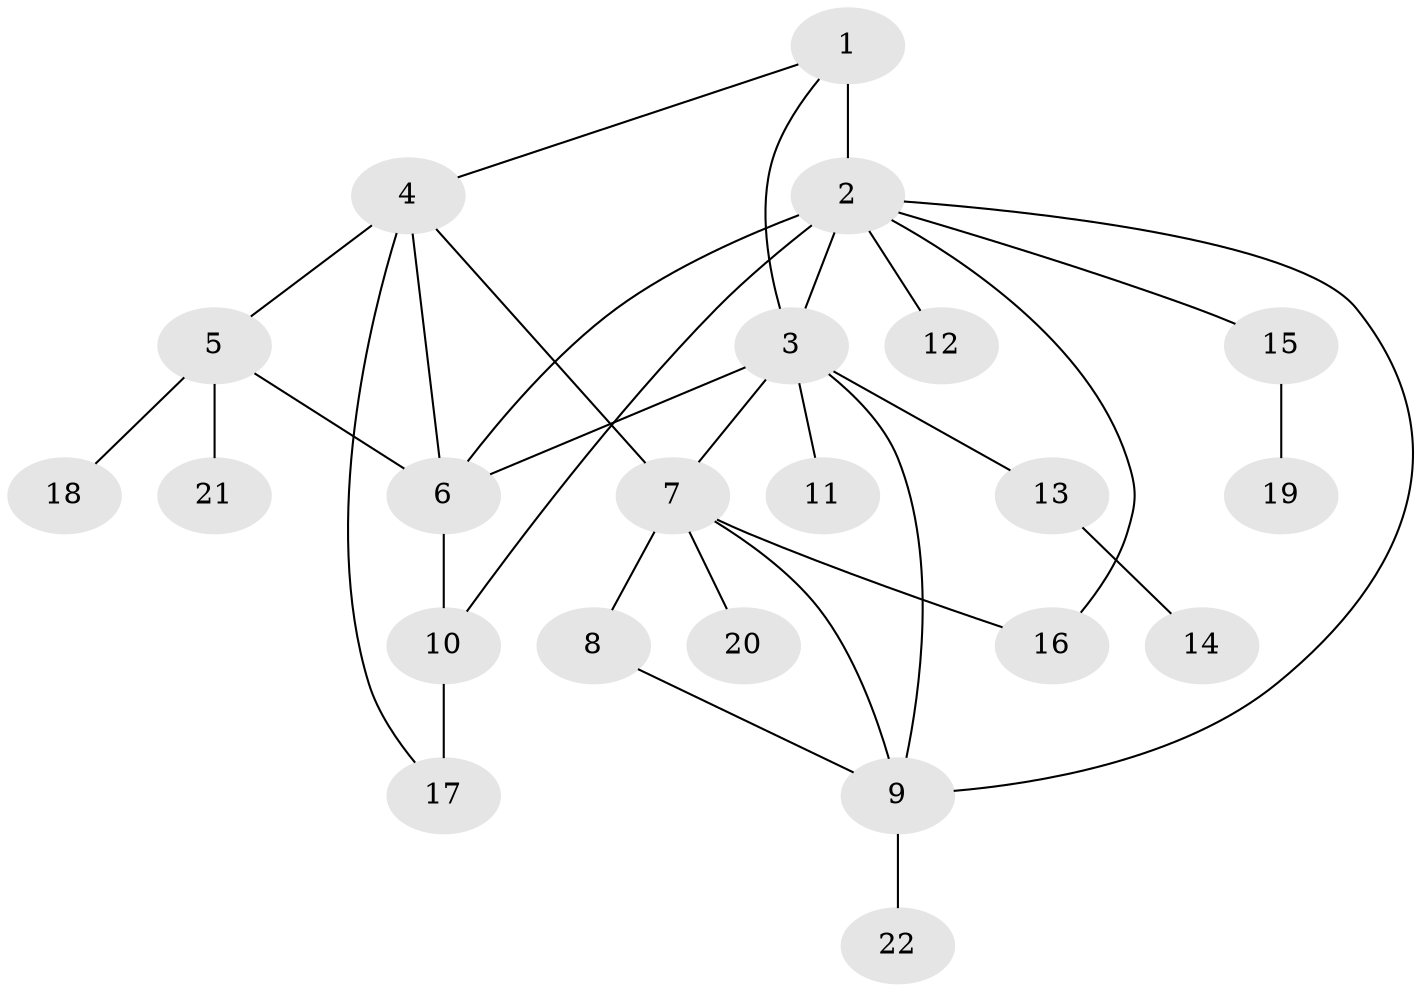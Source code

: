 // original degree distribution, {3: 0.05555555555555555, 9: 0.027777777777777776, 4: 0.041666666666666664, 7: 0.041666666666666664, 5: 0.027777777777777776, 8: 0.041666666666666664, 6: 0.027777777777777776, 1: 0.5694444444444444, 2: 0.16666666666666666}
// Generated by graph-tools (version 1.1) at 2025/52/03/04/25 22:52:31]
// undirected, 22 vertices, 32 edges
graph export_dot {
  node [color=gray90,style=filled];
  1;
  2;
  3;
  4;
  5;
  6;
  7;
  8;
  9;
  10;
  11;
  12;
  13;
  14;
  15;
  16;
  17;
  18;
  19;
  20;
  21;
  22;
  1 -- 2 [weight=3.0];
  1 -- 3 [weight=1.0];
  1 -- 4 [weight=1.0];
  2 -- 3 [weight=2.0];
  2 -- 6 [weight=1.0];
  2 -- 9 [weight=1.0];
  2 -- 10 [weight=1.0];
  2 -- 12 [weight=1.0];
  2 -- 15 [weight=1.0];
  2 -- 16 [weight=1.0];
  3 -- 6 [weight=2.0];
  3 -- 7 [weight=1.0];
  3 -- 9 [weight=1.0];
  3 -- 11 [weight=1.0];
  3 -- 13 [weight=1.0];
  4 -- 5 [weight=1.0];
  4 -- 6 [weight=2.0];
  4 -- 7 [weight=1.0];
  4 -- 17 [weight=1.0];
  5 -- 6 [weight=1.0];
  5 -- 18 [weight=1.0];
  5 -- 21 [weight=1.0];
  6 -- 10 [weight=1.0];
  7 -- 8 [weight=1.0];
  7 -- 9 [weight=1.0];
  7 -- 16 [weight=2.0];
  7 -- 20 [weight=1.0];
  8 -- 9 [weight=1.0];
  9 -- 22 [weight=1.0];
  10 -- 17 [weight=4.0];
  13 -- 14 [weight=1.0];
  15 -- 19 [weight=4.0];
}
